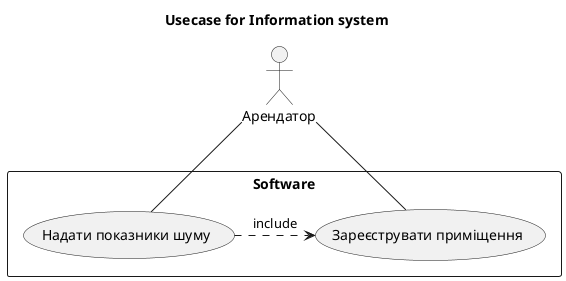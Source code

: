 @startuml

title Usecase for Information system

actor Арендатор


rectangle Software {

    usecase (Зареєструвати приміщення)
    usecase (Надати показники шуму)
    
    (Надати показники шуму) .> (Зареєструвати приміщення) : include

    Арендатор -- (Надати показники шуму)
    Арендатор -- (Зареєструвати приміщення)
}

@enduml
